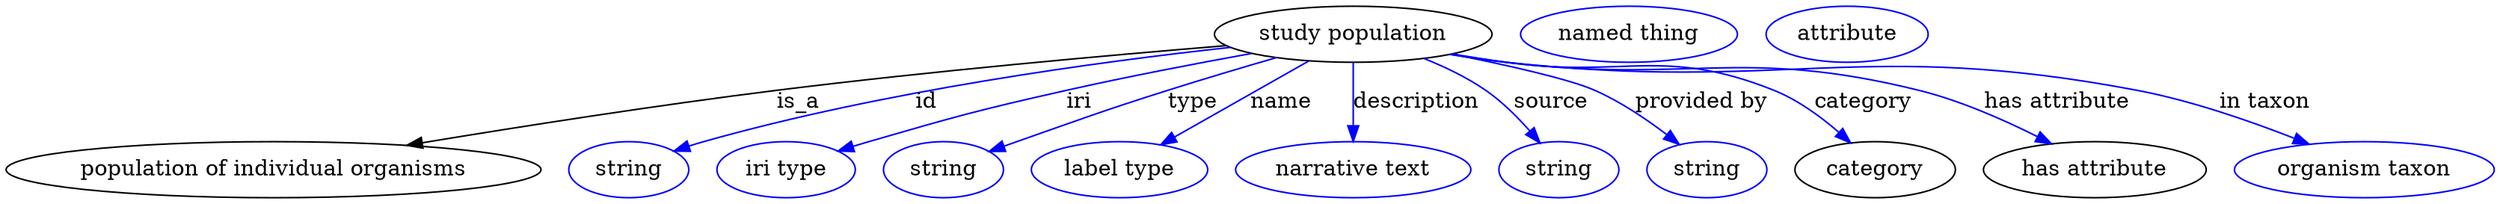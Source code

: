 digraph {
	graph [bb="0,0,1596.8,123"];
	node [label="\N"];
	"study population"	[height=0.5,
		label="study population",
		pos="864.58,105",
		width=2.4734];
	"population of individual organisms"	[height=0.5,
		pos="171.58,18",
		width=4.7662];
	"study population" -> "population of individual organisms"	[label=is_a,
		lp="508.58,61.5",
		pos="e,257.08,33.649 782.87,97.669 707.79,91.521 593.51,81.324 494.58,69 417.88,59.444 331.36,45.902 267.18,35.321"];
	id	[color=blue,
		height=0.5,
		label=string,
		pos="399.58,18",
		width=1.0652];
	"study population" -> id	[color=blue,
		label=id,
		lp="590.58,61.5",
		pos="e,428.58,29.948 785.8,96.571 701.07,87.333 562.99,68.652 447.58,36 444.48,35.121 441.28,34.148 438.09,33.124",
		style=solid];
	iri	[color=blue,
		height=0.5,
		label="iri type",
		pos="500.58,18",
		width=1.2277];
	"study population" -> iri	[color=blue,
		label=iri,
		lp="688.58,61.5",
		pos="e,534.21,29.865 799.22,92.686 763.96,86.301 719.76,77.845 680.58,69 624.12,56.251 610.21,52.03 554.58,36 551.07,34.988 547.44,33.911 \
543.8,32.81",
		style=solid];
	type	[color=blue,
		height=0.5,
		label=string,
		pos="601.58,18",
		width=1.0652];
	"study population" -> type	[color=blue,
		label=type,
		lp="761.58,61.5",
		pos="e,630.89,29.697 815.23,89.986 793.77,83.763 768.37,76.223 745.58,69 702.18,55.239 691.55,51.079 648.58,36 645.9,35.057 643.13,34.077 \
640.34,33.084",
		style=solid];
	name	[color=blue,
		height=0.5,
		label="label type",
		pos="714.58,18",
		width=1.5707];
	"study population" -> name	[color=blue,
		label=name,
		lp="818.58,61.5",
		pos="e,741.03,33.988 836.02,87.812 811.53,73.938 776.17,53.896 749.91,39.017",
		style=solid];
	description	[color=blue,
		height=0.5,
		label="narrative text",
		pos="864.58,18",
		width=2.0943];
	"study population" -> description	[color=blue,
		label=description,
		lp="905.08,61.5",
		pos="e,864.58,36.175 864.58,86.799 864.58,75.163 864.58,59.548 864.58,46.237",
		style=solid];
	source	[color=blue,
		height=0.5,
		label=string,
		pos="996.58,18",
		width=1.0652];
	"study population" -> source	[color=blue,
		label=source,
		lp="991.58,61.5",
		pos="e,984.46,35.129 910.1,89.395 923.43,84.046 937.63,77.242 949.58,69 960.05,61.784 969.96,51.893 977.96,42.813",
		style=solid];
	"provided by"	[color=blue,
		height=0.5,
		label=string,
		pos="1091.6,18",
		width=1.0652];
	"study population" -> "provided by"	[color=blue,
		label="provided by",
		lp="1088.1,61.5",
		pos="e,1074.1,34.036 927.94,92.24 963.15,85.204 1003.1,76.25 1019.6,69 1036.2,61.709 1052.9,50.399 1066,40.379",
		style=solid];
	category	[height=0.5,
		pos="1199.6,18",
		width=1.4263];
	"study population" -> category	[color=blue,
		label=category,
		lp="1192.1,61.5",
		pos="e,1183.8,35.212 928.01,92.354 939.5,90.429 951.38,88.556 962.58,87 1038.7,76.425 1063.2,97.508 1134.6,69 1149.9,62.865 1164.8,51.999 \
1176.3,41.961",
		style=solid];
	"has attribute"	[height=0.5,
		pos="1340.6,18",
		width=1.9859];
	"study population" -> "has attribute"	[color=blue,
		label="has attribute",
		lp="1316.6,61.5",
		pos="e,1312.8,34.6 927.18,92.145 938.91,90.206 951.1,88.383 962.58,87 1079.8,72.893 1113,97.313 1227.6,69 1254.1,62.456 1282.1,50.074 \
1303.7,39.269",
		style=solid];
	"in taxon"	[color=blue,
		height=0.5,
		label="organism taxon",
		pos="1513.6,18",
		width=2.3109];
	"study population" -> "in taxon"	[color=blue,
		label="in taxon",
		lp="1449.6,61.5",
		pos="e,1478.1,34.368 926.63,92.011 938.52,90.06 950.91,88.267 962.58,87 1141.7,67.563 1190.6,102.53 1367.6,69 1402.3,62.422 1440,49.342 \
1468.4,38.211",
		style=solid];
	"named thing_category"	[color=blue,
		height=0.5,
		label="named thing",
		pos="1041.6,105",
		width=1.9318];
	"organismal entity_has attribute"	[color=blue,
		height=0.5,
		label=attribute,
		pos="1181.6,105",
		width=1.4443];
}
